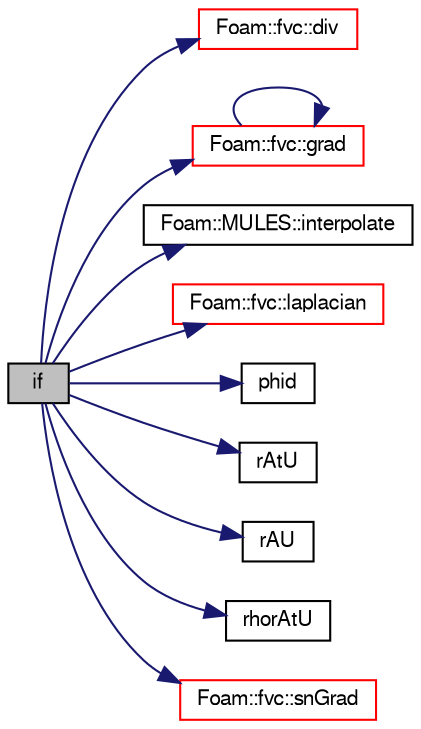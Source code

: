 digraph "if"
{
  bgcolor="transparent";
  edge [fontname="FreeSans",fontsize="10",labelfontname="FreeSans",labelfontsize="10"];
  node [fontname="FreeSans",fontsize="10",shape=record];
  rankdir="LR";
  Node8 [label="if",height=0.2,width=0.4,color="black", fillcolor="grey75", style="filled", fontcolor="black"];
  Node8 -> Node9 [color="midnightblue",fontsize="10",style="solid",fontname="FreeSans"];
  Node9 [label="Foam::fvc::div",height=0.2,width=0.4,color="red",URL="$a21134.html#a585533948ad80abfe589d920c641f251"];
  Node8 -> Node311 [color="midnightblue",fontsize="10",style="solid",fontname="FreeSans"];
  Node311 [label="Foam::fvc::grad",height=0.2,width=0.4,color="red",URL="$a21134.html#a7c00ec90ecc15ed3005255e42c52827a"];
  Node311 -> Node311 [color="midnightblue",fontsize="10",style="solid",fontname="FreeSans"];
  Node8 -> Node313 [color="midnightblue",fontsize="10",style="solid",fontname="FreeSans"];
  Node313 [label="Foam::MULES::interpolate",height=0.2,width=0.4,color="black",URL="$a21136.html#a4d62f21551985d814104861e7c1d9b4f"];
  Node8 -> Node314 [color="midnightblue",fontsize="10",style="solid",fontname="FreeSans"];
  Node314 [label="Foam::fvc::laplacian",height=0.2,width=0.4,color="red",URL="$a21134.html#ac75bff389d0405149b204b0d7ac214cd"];
  Node8 -> Node316 [color="midnightblue",fontsize="10",style="solid",fontname="FreeSans"];
  Node316 [label="phid",height=0.2,width=0.4,color="black",URL="$a38066.html#a40a9059ca5c5ed87f4fa45be290ce0e1"];
  Node8 -> Node317 [color="midnightblue",fontsize="10",style="solid",fontname="FreeSans"];
  Node317 [label="rAtU",height=0.2,width=0.4,color="black",URL="$a38051.html#a29fc53d055636b2c358ccd24755b86b3"];
  Node8 -> Node318 [color="midnightblue",fontsize="10",style="solid",fontname="FreeSans"];
  Node318 [label="rAU",height=0.2,width=0.4,color="black",URL="$a38027.html#a4ae3ff6f0732a8a206a641d7ff2d9f7d"];
  Node8 -> Node319 [color="midnightblue",fontsize="10",style="solid",fontname="FreeSans"];
  Node319 [label="rhorAtU",height=0.2,width=0.4,color="black",URL="$a38051.html#a142b9c53809c41ee952c0f8753de25c8"];
  Node8 -> Node320 [color="midnightblue",fontsize="10",style="solid",fontname="FreeSans"];
  Node320 [label="Foam::fvc::snGrad",height=0.2,width=0.4,color="red",URL="$a21134.html#a15da734ee906cb52cf17937ab84c41a0"];
}
